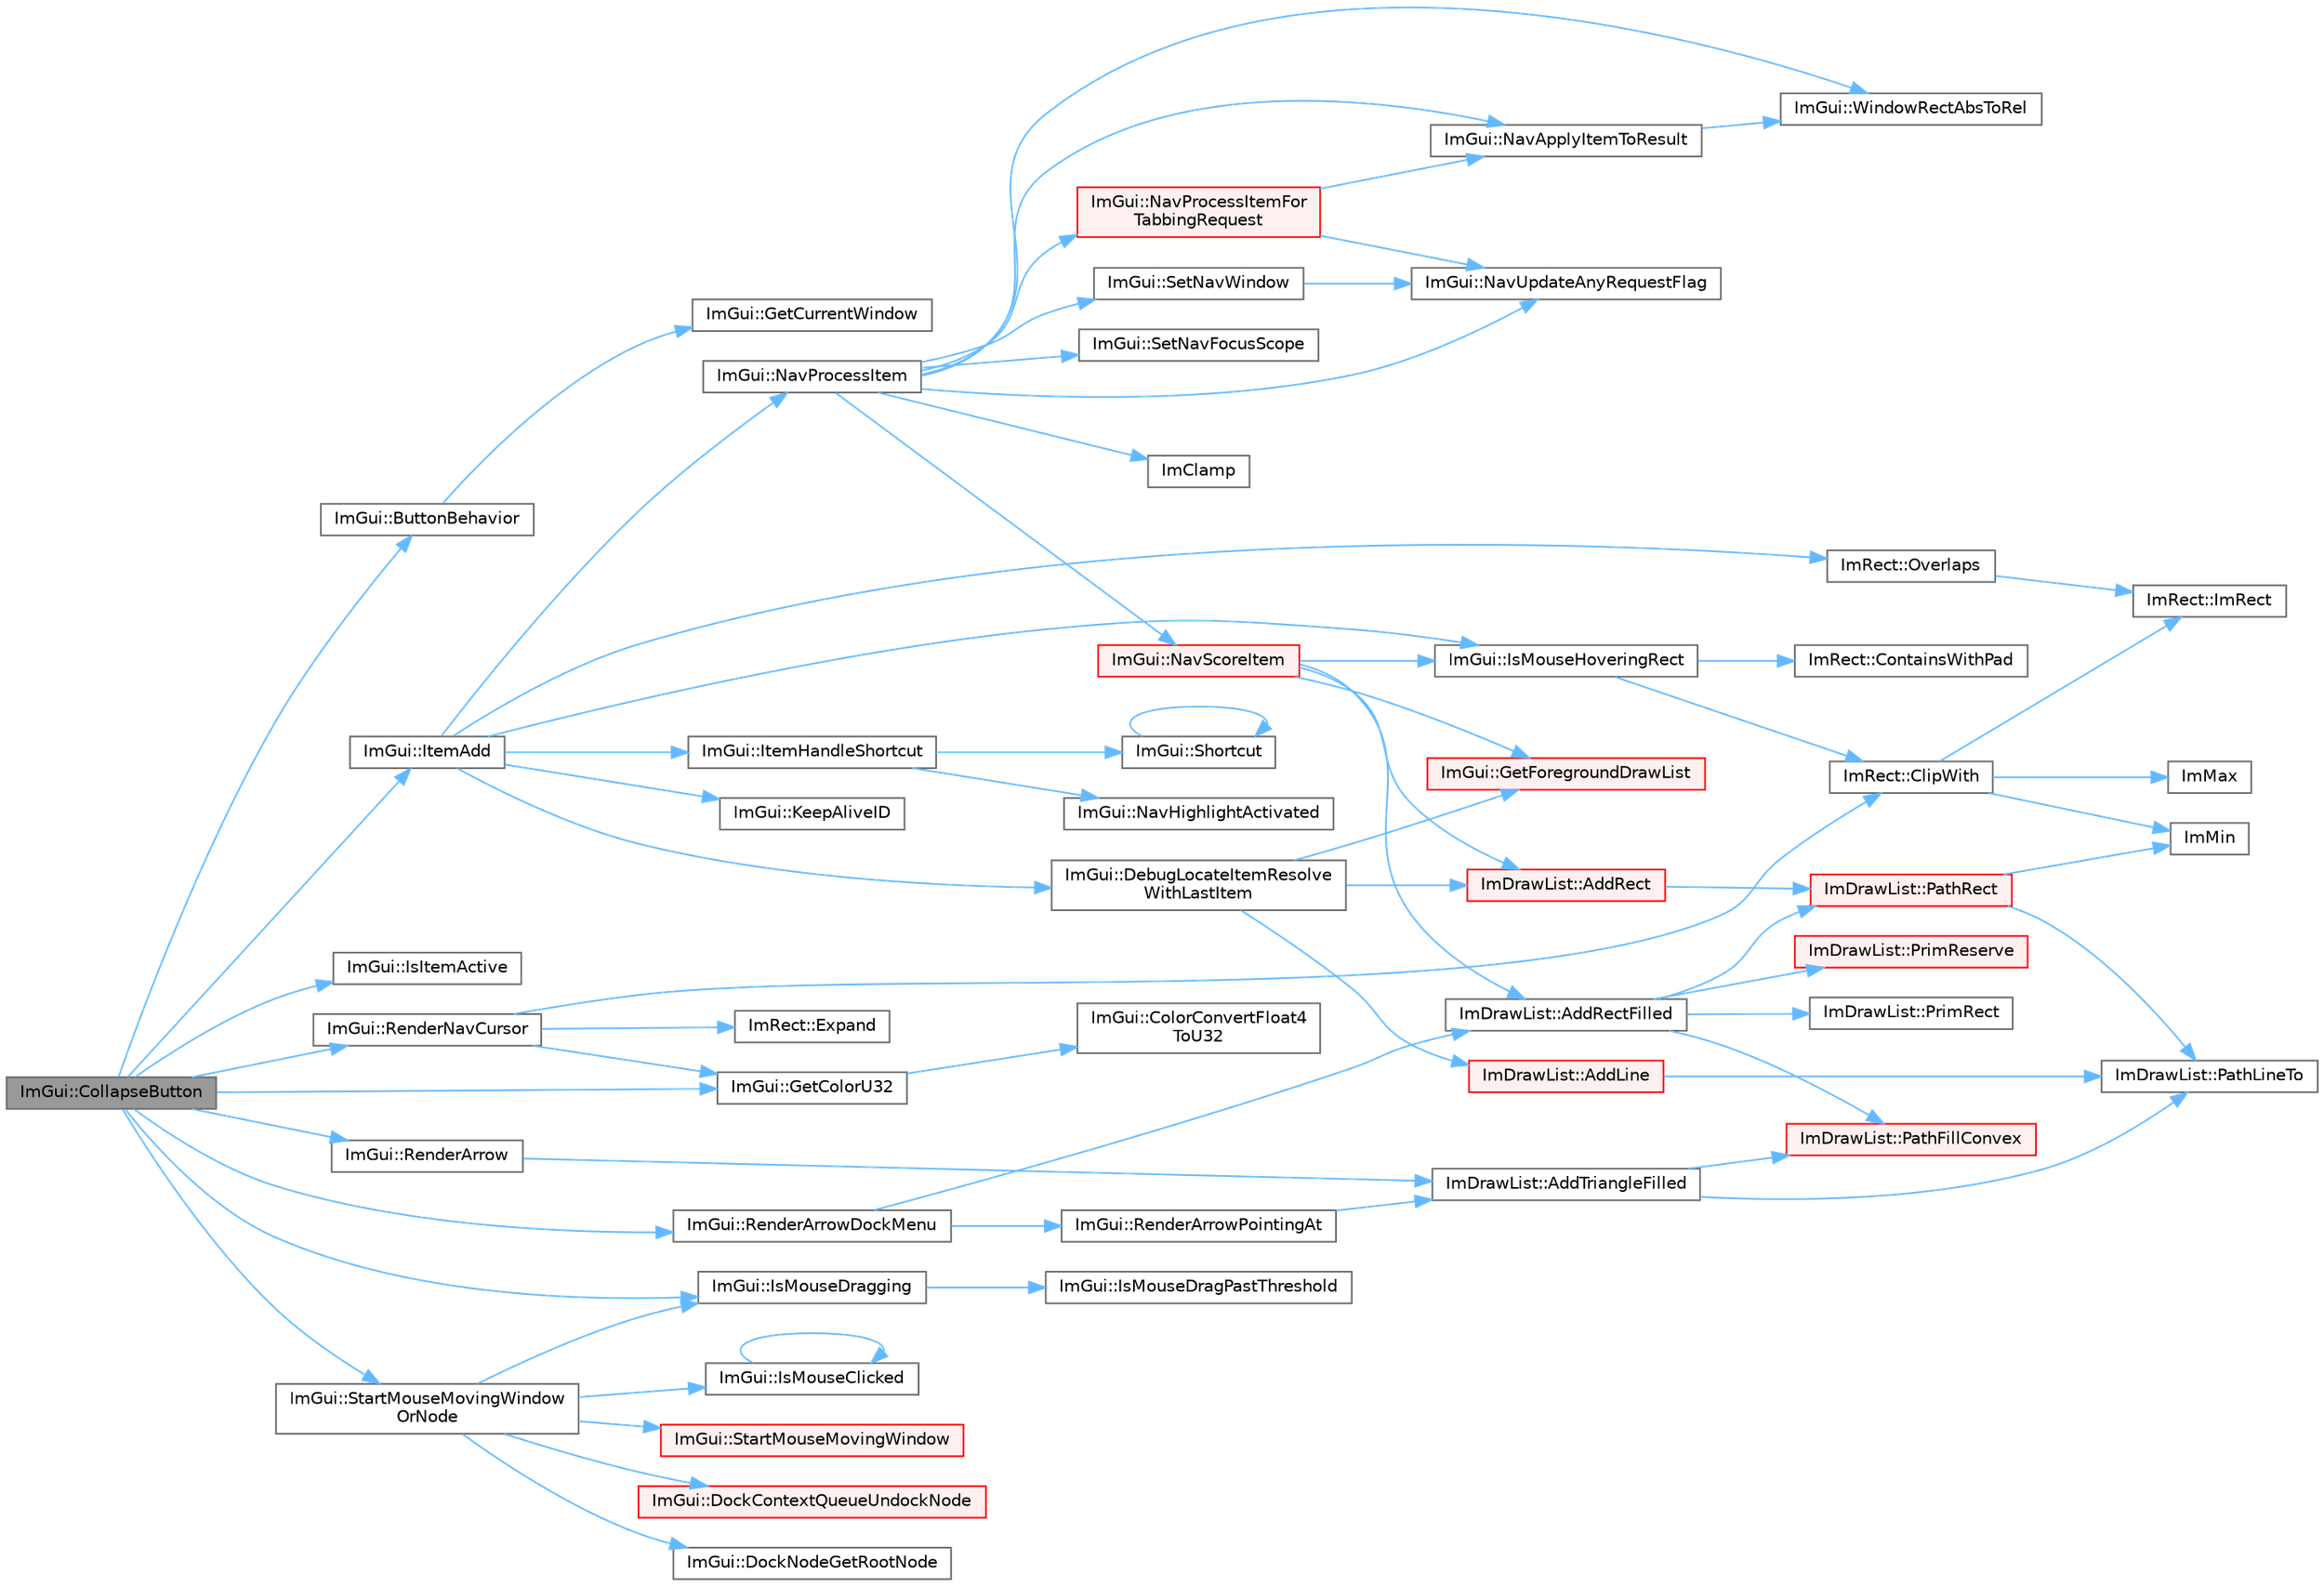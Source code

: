 digraph "ImGui::CollapseButton"
{
 // LATEX_PDF_SIZE
  bgcolor="transparent";
  edge [fontname=Helvetica,fontsize=10,labelfontname=Helvetica,labelfontsize=10];
  node [fontname=Helvetica,fontsize=10,shape=box,height=0.2,width=0.4];
  rankdir="LR";
  Node1 [id="Node000001",label="ImGui::CollapseButton",height=0.2,width=0.4,color="gray40", fillcolor="grey60", style="filled", fontcolor="black",tooltip=" "];
  Node1 -> Node2 [id="edge1_Node000001_Node000002",color="steelblue1",style="solid",tooltip=" "];
  Node2 [id="Node000002",label="ImGui::ButtonBehavior",height=0.2,width=0.4,color="grey40", fillcolor="white", style="filled",URL="$namespace_im_gui.html#a65a4f18b1bc8ce0f351687922089f374",tooltip=" "];
  Node2 -> Node3 [id="edge2_Node000002_Node000003",color="steelblue1",style="solid",tooltip=" "];
  Node3 [id="Node000003",label="ImGui::GetCurrentWindow",height=0.2,width=0.4,color="grey40", fillcolor="white", style="filled",URL="$namespace_im_gui.html#ac452417b5004ca16a814a72cff153526",tooltip=" "];
  Node1 -> Node4 [id="edge3_Node000001_Node000004",color="steelblue1",style="solid",tooltip=" "];
  Node4 [id="Node000004",label="ImGui::GetColorU32",height=0.2,width=0.4,color="grey40", fillcolor="white", style="filled",URL="$namespace_im_gui.html#a0de2d9bd347d9866511eb8d014e62556",tooltip=" "];
  Node4 -> Node5 [id="edge4_Node000004_Node000005",color="steelblue1",style="solid",tooltip=" "];
  Node5 [id="Node000005",label="ImGui::ColorConvertFloat4\lToU32",height=0.2,width=0.4,color="grey40", fillcolor="white", style="filled",URL="$namespace_im_gui.html#abe2691de0b1a71c774ab24cc91564a94",tooltip=" "];
  Node1 -> Node6 [id="edge5_Node000001_Node000006",color="steelblue1",style="solid",tooltip=" "];
  Node6 [id="Node000006",label="ImGui::IsItemActive",height=0.2,width=0.4,color="grey40", fillcolor="white", style="filled",URL="$namespace_im_gui.html#a2d8ac4569456a8003e4dddd39caf771c",tooltip=" "];
  Node1 -> Node7 [id="edge6_Node000001_Node000007",color="steelblue1",style="solid",tooltip=" "];
  Node7 [id="Node000007",label="ImGui::IsMouseDragging",height=0.2,width=0.4,color="grey40", fillcolor="white", style="filled",URL="$namespace_im_gui.html#a0fc57160c83b9f2707fa762f8ac2f8ba",tooltip=" "];
  Node7 -> Node8 [id="edge7_Node000007_Node000008",color="steelblue1",style="solid",tooltip=" "];
  Node8 [id="Node000008",label="ImGui::IsMouseDragPastThreshold",height=0.2,width=0.4,color="grey40", fillcolor="white", style="filled",URL="$namespace_im_gui.html#ad1b3473eaad344022a022acfd45b0f5c",tooltip=" "];
  Node1 -> Node9 [id="edge8_Node000001_Node000009",color="steelblue1",style="solid",tooltip=" "];
  Node9 [id="Node000009",label="ImGui::ItemAdd",height=0.2,width=0.4,color="grey40", fillcolor="white", style="filled",URL="$namespace_im_gui.html#a0c2ccafc8d403c02a6590ac21157b9ac",tooltip=" "];
  Node9 -> Node10 [id="edge9_Node000009_Node000010",color="steelblue1",style="solid",tooltip=" "];
  Node10 [id="Node000010",label="ImGui::DebugLocateItemResolve\lWithLastItem",height=0.2,width=0.4,color="grey40", fillcolor="white", style="filled",URL="$namespace_im_gui.html#ae8ab0d7dfc90af8e82db3ed9e7829219",tooltip=" "];
  Node10 -> Node11 [id="edge10_Node000010_Node000011",color="steelblue1",style="solid",tooltip=" "];
  Node11 [id="Node000011",label="ImDrawList::AddLine",height=0.2,width=0.4,color="red", fillcolor="#FFF0F0", style="filled",URL="$struct_im_draw_list.html#aa21e5a1c6e00239581f97d344fc0db61",tooltip=" "];
  Node11 -> Node12 [id="edge11_Node000011_Node000012",color="steelblue1",style="solid",tooltip=" "];
  Node12 [id="Node000012",label="ImDrawList::PathLineTo",height=0.2,width=0.4,color="grey40", fillcolor="white", style="filled",URL="$struct_im_draw_list.html#a828d944325ed58d8b57abd3647bffaaf",tooltip=" "];
  Node10 -> Node19 [id="edge12_Node000010_Node000019",color="steelblue1",style="solid",tooltip=" "];
  Node19 [id="Node000019",label="ImDrawList::AddRect",height=0.2,width=0.4,color="red", fillcolor="#FFF0F0", style="filled",URL="$struct_im_draw_list.html#ad96f10a3e954fe0c5b7c96d4e205af7b",tooltip=" "];
  Node19 -> Node20 [id="edge13_Node000019_Node000020",color="steelblue1",style="solid",tooltip=" "];
  Node20 [id="Node000020",label="ImDrawList::PathRect",height=0.2,width=0.4,color="red", fillcolor="#FFF0F0", style="filled",URL="$struct_im_draw_list.html#a2251eb264ed8b17a253c409787375053",tooltip=" "];
  Node20 -> Node22 [id="edge14_Node000020_Node000022",color="steelblue1",style="solid",tooltip=" "];
  Node22 [id="Node000022",label="ImMin",height=0.2,width=0.4,color="grey40", fillcolor="white", style="filled",URL="$imgui__internal_8h.html#a7f9d7828066a9d61b5630adcdf4655d3",tooltip=" "];
  Node20 -> Node12 [id="edge15_Node000020_Node000012",color="steelblue1",style="solid",tooltip=" "];
  Node10 -> Node28 [id="edge16_Node000010_Node000028",color="steelblue1",style="solid",tooltip=" "];
  Node28 [id="Node000028",label="ImGui::GetForegroundDrawList",height=0.2,width=0.4,color="red", fillcolor="#FFF0F0", style="filled",URL="$namespace_im_gui.html#a77e1a981b472415e6613a2bd0966d817",tooltip=" "];
  Node9 -> Node35 [id="edge17_Node000009_Node000035",color="steelblue1",style="solid",tooltip=" "];
  Node35 [id="Node000035",label="ImGui::IsMouseHoveringRect",height=0.2,width=0.4,color="grey40", fillcolor="white", style="filled",URL="$namespace_im_gui.html#ae0b8ea0e06c457316d6aed6c5b2a1c25",tooltip=" "];
  Node35 -> Node36 [id="edge18_Node000035_Node000036",color="steelblue1",style="solid",tooltip=" "];
  Node36 [id="Node000036",label="ImRect::ClipWith",height=0.2,width=0.4,color="grey40", fillcolor="white", style="filled",URL="$struct_im_rect.html#ac02d5cf6ce0358aea9ed9df43d368f3f",tooltip=" "];
  Node36 -> Node15 [id="edge19_Node000036_Node000015",color="steelblue1",style="solid",tooltip=" "];
  Node15 [id="Node000015",label="ImMax",height=0.2,width=0.4,color="grey40", fillcolor="white", style="filled",URL="$imgui__internal_8h.html#a7667efd95147d0422f140917c71a9226",tooltip=" "];
  Node36 -> Node22 [id="edge20_Node000036_Node000022",color="steelblue1",style="solid",tooltip=" "];
  Node36 -> Node37 [id="edge21_Node000036_Node000037",color="steelblue1",style="solid",tooltip=" "];
  Node37 [id="Node000037",label="ImRect::ImRect",height=0.2,width=0.4,color="grey40", fillcolor="white", style="filled",URL="$struct_im_rect.html#a1e9548c8a334dfd32eaf4d399aa740e9",tooltip=" "];
  Node35 -> Node38 [id="edge22_Node000035_Node000038",color="steelblue1",style="solid",tooltip=" "];
  Node38 [id="Node000038",label="ImRect::ContainsWithPad",height=0.2,width=0.4,color="grey40", fillcolor="white", style="filled",URL="$struct_im_rect.html#a8dbab244f4e5b786faa9684eb85110fc",tooltip=" "];
  Node9 -> Node39 [id="edge23_Node000009_Node000039",color="steelblue1",style="solid",tooltip=" "];
  Node39 [id="Node000039",label="ImGui::ItemHandleShortcut",height=0.2,width=0.4,color="grey40", fillcolor="white", style="filled",URL="$namespace_im_gui.html#a338deb537666a886cf3ece08c07e9fa9",tooltip=" "];
  Node39 -> Node40 [id="edge24_Node000039_Node000040",color="steelblue1",style="solid",tooltip=" "];
  Node40 [id="Node000040",label="ImGui::NavHighlightActivated",height=0.2,width=0.4,color="grey40", fillcolor="white", style="filled",URL="$namespace_im_gui.html#a3ea169ace83f149ae2b8c1a6d0f6d457",tooltip=" "];
  Node39 -> Node41 [id="edge25_Node000039_Node000041",color="steelblue1",style="solid",tooltip=" "];
  Node41 [id="Node000041",label="ImGui::Shortcut",height=0.2,width=0.4,color="grey40", fillcolor="white", style="filled",URL="$namespace_im_gui.html#a5a7ca2346e4eb2dfe08a396349df7995",tooltip=" "];
  Node41 -> Node41 [id="edge26_Node000041_Node000041",color="steelblue1",style="solid",tooltip=" "];
  Node9 -> Node42 [id="edge27_Node000009_Node000042",color="steelblue1",style="solid",tooltip=" "];
  Node42 [id="Node000042",label="ImGui::KeepAliveID",height=0.2,width=0.4,color="grey40", fillcolor="white", style="filled",URL="$namespace_im_gui.html#a85a245c78a9f7c351636bdad6e60c488",tooltip=" "];
  Node9 -> Node43 [id="edge28_Node000009_Node000043",color="steelblue1",style="solid",tooltip=" "];
  Node43 [id="Node000043",label="ImGui::NavProcessItem",height=0.2,width=0.4,color="grey40", fillcolor="white", style="filled",URL="$namespace_im_gui.html#aa217c2f0448788f3c064bf828a8f9d8f",tooltip=" "];
  Node43 -> Node27 [id="edge29_Node000043_Node000027",color="steelblue1",style="solid",tooltip=" "];
  Node27 [id="Node000027",label="ImClamp",height=0.2,width=0.4,color="grey40", fillcolor="white", style="filled",URL="$imgui__internal_8h.html#a6e61ede308bfd68c7434e17905a29fc8",tooltip=" "];
  Node43 -> Node44 [id="edge30_Node000043_Node000044",color="steelblue1",style="solid",tooltip=" "];
  Node44 [id="Node000044",label="ImGui::NavApplyItemToResult",height=0.2,width=0.4,color="grey40", fillcolor="white", style="filled",URL="$namespace_im_gui.html#afc3f5b074b158526cfe8531de843aa5f",tooltip=" "];
  Node44 -> Node45 [id="edge31_Node000044_Node000045",color="steelblue1",style="solid",tooltip=" "];
  Node45 [id="Node000045",label="ImGui::WindowRectAbsToRel",height=0.2,width=0.4,color="grey40", fillcolor="white", style="filled",URL="$namespace_im_gui.html#a06d8e9fae450c785dc8f61f6e03462a7",tooltip=" "];
  Node43 -> Node46 [id="edge32_Node000043_Node000046",color="steelblue1",style="solid",tooltip=" "];
  Node46 [id="Node000046",label="ImGui::NavProcessItemFor\lTabbingRequest",height=0.2,width=0.4,color="red", fillcolor="#FFF0F0", style="filled",URL="$namespace_im_gui.html#a6a225bee464b9da701c6554e3fd2e5ef",tooltip=" "];
  Node46 -> Node44 [id="edge33_Node000046_Node000044",color="steelblue1",style="solid",tooltip=" "];
  Node46 -> Node48 [id="edge34_Node000046_Node000048",color="steelblue1",style="solid",tooltip=" "];
  Node48 [id="Node000048",label="ImGui::NavUpdateAnyRequestFlag",height=0.2,width=0.4,color="grey40", fillcolor="white", style="filled",URL="$namespace_im_gui.html#a2cd868535661cdb5671214662f3c9388",tooltip=" "];
  Node43 -> Node49 [id="edge35_Node000043_Node000049",color="steelblue1",style="solid",tooltip=" "];
  Node49 [id="Node000049",label="ImGui::NavScoreItem",height=0.2,width=0.4,color="red", fillcolor="#FFF0F0", style="filled",URL="$namespace_im_gui.html#a3f63daa35c17837e05d2291af30cbd94",tooltip=" "];
  Node49 -> Node19 [id="edge36_Node000049_Node000019",color="steelblue1",style="solid",tooltip=" "];
  Node49 -> Node50 [id="edge37_Node000049_Node000050",color="steelblue1",style="solid",tooltip=" "];
  Node50 [id="Node000050",label="ImDrawList::AddRectFilled",height=0.2,width=0.4,color="grey40", fillcolor="white", style="filled",URL="$struct_im_draw_list.html#a6b16ab764160b0251d2e7b3bd08c1ffc",tooltip=" "];
  Node50 -> Node51 [id="edge38_Node000050_Node000051",color="steelblue1",style="solid",tooltip=" "];
  Node51 [id="Node000051",label="ImDrawList::PathFillConvex",height=0.2,width=0.4,color="red", fillcolor="#FFF0F0", style="filled",URL="$struct_im_draw_list.html#aea9301cb99ebf4b27f5d3959017567c9",tooltip=" "];
  Node50 -> Node20 [id="edge39_Node000050_Node000020",color="steelblue1",style="solid",tooltip=" "];
  Node50 -> Node53 [id="edge40_Node000050_Node000053",color="steelblue1",style="solid",tooltip=" "];
  Node53 [id="Node000053",label="ImDrawList::PrimRect",height=0.2,width=0.4,color="grey40", fillcolor="white", style="filled",URL="$struct_im_draw_list.html#ae2be093563f1d20b8190b7c423113925",tooltip=" "];
  Node50 -> Node16 [id="edge41_Node000050_Node000016",color="steelblue1",style="solid",tooltip=" "];
  Node16 [id="Node000016",label="ImDrawList::PrimReserve",height=0.2,width=0.4,color="red", fillcolor="#FFF0F0", style="filled",URL="$struct_im_draw_list.html#a879aa38dbfb0344e3e023d65c002c7d7",tooltip=" "];
  Node49 -> Node28 [id="edge42_Node000049_Node000028",color="steelblue1",style="solid",tooltip=" "];
  Node49 -> Node35 [id="edge43_Node000049_Node000035",color="steelblue1",style="solid",tooltip=" "];
  Node43 -> Node48 [id="edge44_Node000043_Node000048",color="steelblue1",style="solid",tooltip=" "];
  Node43 -> Node71 [id="edge45_Node000043_Node000071",color="steelblue1",style="solid",tooltip=" "];
  Node71 [id="Node000071",label="ImGui::SetNavFocusScope",height=0.2,width=0.4,color="grey40", fillcolor="white", style="filled",URL="$namespace_im_gui.html#ada2736a9b034b93ba877f46577bc5e8b",tooltip=" "];
  Node43 -> Node72 [id="edge46_Node000043_Node000072",color="steelblue1",style="solid",tooltip=" "];
  Node72 [id="Node000072",label="ImGui::SetNavWindow",height=0.2,width=0.4,color="grey40", fillcolor="white", style="filled",URL="$namespace_im_gui.html#aa422c756f467e650d67b4fb1b74ff5a1",tooltip=" "];
  Node72 -> Node48 [id="edge47_Node000072_Node000048",color="steelblue1",style="solid",tooltip=" "];
  Node43 -> Node45 [id="edge48_Node000043_Node000045",color="steelblue1",style="solid",tooltip=" "];
  Node9 -> Node73 [id="edge49_Node000009_Node000073",color="steelblue1",style="solid",tooltip=" "];
  Node73 [id="Node000073",label="ImRect::Overlaps",height=0.2,width=0.4,color="grey40", fillcolor="white", style="filled",URL="$struct_im_rect.html#a0af3bade3781e5e7c6afdf71ccfb0d43",tooltip=" "];
  Node73 -> Node37 [id="edge50_Node000073_Node000037",color="steelblue1",style="solid",tooltip=" "];
  Node1 -> Node74 [id="edge51_Node000001_Node000074",color="steelblue1",style="solid",tooltip=" "];
  Node74 [id="Node000074",label="ImGui::RenderArrow",height=0.2,width=0.4,color="grey40", fillcolor="white", style="filled",URL="$namespace_im_gui.html#a7ec12551caa737505087c80e38b94937",tooltip=" "];
  Node74 -> Node75 [id="edge52_Node000074_Node000075",color="steelblue1",style="solid",tooltip=" "];
  Node75 [id="Node000075",label="ImDrawList::AddTriangleFilled",height=0.2,width=0.4,color="grey40", fillcolor="white", style="filled",URL="$struct_im_draw_list.html#af1dd4a3888034c5f71b66a38e44edf31",tooltip=" "];
  Node75 -> Node51 [id="edge53_Node000075_Node000051",color="steelblue1",style="solid",tooltip=" "];
  Node75 -> Node12 [id="edge54_Node000075_Node000012",color="steelblue1",style="solid",tooltip=" "];
  Node1 -> Node76 [id="edge55_Node000001_Node000076",color="steelblue1",style="solid",tooltip=" "];
  Node76 [id="Node000076",label="ImGui::RenderArrowDockMenu",height=0.2,width=0.4,color="grey40", fillcolor="white", style="filled",URL="$namespace_im_gui.html#a128c5f634a3e33612c17568d1ef1045c",tooltip=" "];
  Node76 -> Node50 [id="edge56_Node000076_Node000050",color="steelblue1",style="solid",tooltip=" "];
  Node76 -> Node77 [id="edge57_Node000076_Node000077",color="steelblue1",style="solid",tooltip=" "];
  Node77 [id="Node000077",label="ImGui::RenderArrowPointingAt",height=0.2,width=0.4,color="grey40", fillcolor="white", style="filled",URL="$namespace_im_gui.html#af1ea568bffa58ec26100de3bf60af5f2",tooltip=" "];
  Node77 -> Node75 [id="edge58_Node000077_Node000075",color="steelblue1",style="solid",tooltip=" "];
  Node1 -> Node78 [id="edge59_Node000001_Node000078",color="steelblue1",style="solid",tooltip=" "];
  Node78 [id="Node000078",label="ImGui::RenderNavCursor",height=0.2,width=0.4,color="grey40", fillcolor="white", style="filled",URL="$namespace_im_gui.html#a2722dcfe26c7f6e8cd522102ef5b7df2",tooltip=" "];
  Node78 -> Node36 [id="edge60_Node000078_Node000036",color="steelblue1",style="solid",tooltip=" "];
  Node78 -> Node79 [id="edge61_Node000078_Node000079",color="steelblue1",style="solid",tooltip=" "];
  Node79 [id="Node000079",label="ImRect::Expand",height=0.2,width=0.4,color="grey40", fillcolor="white", style="filled",URL="$struct_im_rect.html#af33a7424c3341d08acd69da30c27c753",tooltip=" "];
  Node78 -> Node4 [id="edge62_Node000078_Node000004",color="steelblue1",style="solid",tooltip=" "];
  Node1 -> Node80 [id="edge63_Node000001_Node000080",color="steelblue1",style="solid",tooltip=" "];
  Node80 [id="Node000080",label="ImGui::StartMouseMovingWindow\lOrNode",height=0.2,width=0.4,color="grey40", fillcolor="white", style="filled",URL="$namespace_im_gui.html#aa2e0aae7c6deb71ddb9086e9a03adbe7",tooltip=" "];
  Node80 -> Node81 [id="edge64_Node000080_Node000081",color="steelblue1",style="solid",tooltip=" "];
  Node81 [id="Node000081",label="ImGui::DockContextQueueUndockNode",height=0.2,width=0.4,color="red", fillcolor="#FFF0F0", style="filled",URL="$namespace_im_gui.html#af4b53ba05292d975cd4087ecbcbdb067",tooltip=" "];
  Node80 -> Node85 [id="edge65_Node000080_Node000085",color="steelblue1",style="solid",tooltip=" "];
  Node85 [id="Node000085",label="ImGui::DockNodeGetRootNode",height=0.2,width=0.4,color="grey40", fillcolor="white", style="filled",URL="$namespace_im_gui.html#ab52284ace3da5320ccc6e29ea8781aaa",tooltip=" "];
  Node80 -> Node86 [id="edge66_Node000080_Node000086",color="steelblue1",style="solid",tooltip=" "];
  Node86 [id="Node000086",label="ImGui::IsMouseClicked",height=0.2,width=0.4,color="grey40", fillcolor="white", style="filled",URL="$namespace_im_gui.html#a2d430db9485d0b3d86d51d5436225495",tooltip=" "];
  Node86 -> Node86 [id="edge67_Node000086_Node000086",color="steelblue1",style="solid",tooltip=" "];
  Node80 -> Node7 [id="edge68_Node000080_Node000007",color="steelblue1",style="solid",tooltip=" "];
  Node80 -> Node87 [id="edge69_Node000080_Node000087",color="steelblue1",style="solid",tooltip=" "];
  Node87 [id="Node000087",label="ImGui::StartMouseMovingWindow",height=0.2,width=0.4,color="red", fillcolor="#FFF0F0", style="filled",URL="$namespace_im_gui.html#afd03199380411a711c74893434d91258",tooltip=" "];
}
